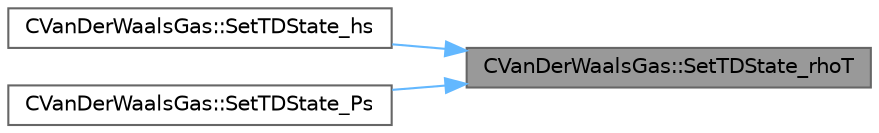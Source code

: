 digraph "CVanDerWaalsGas::SetTDState_rhoT"
{
 // LATEX_PDF_SIZE
  bgcolor="transparent";
  edge [fontname=Helvetica,fontsize=10,labelfontname=Helvetica,labelfontsize=10];
  node [fontname=Helvetica,fontsize=10,shape=box,height=0.2,width=0.4];
  rankdir="RL";
  Node1 [id="Node000001",label="CVanDerWaalsGas::SetTDState_rhoT",height=0.2,width=0.4,color="gray40", fillcolor="grey60", style="filled", fontcolor="black",tooltip="Set the Dimensionless state using Density and Temperature."];
  Node1 -> Node2 [id="edge1_Node000001_Node000002",dir="back",color="steelblue1",style="solid",tooltip=" "];
  Node2 [id="Node000002",label="CVanDerWaalsGas::SetTDState_hs",height=0.2,width=0.4,color="grey40", fillcolor="white", style="filled",URL="$classCVanDerWaalsGas.html#ae0db288520bf4927806693e7e451f5a7",tooltip="Set the Dimensionless state using Enthalpy and Entropy."];
  Node1 -> Node3 [id="edge2_Node000001_Node000003",dir="back",color="steelblue1",style="solid",tooltip=" "];
  Node3 [id="Node000003",label="CVanDerWaalsGas::SetTDState_Ps",height=0.2,width=0.4,color="grey40", fillcolor="white", style="filled",URL="$classCVanDerWaalsGas.html#a083225c5dfb55c338ff2a2831d3303bb",tooltip="Set the Dimensionless State using Pressure and Entropy."];
}
